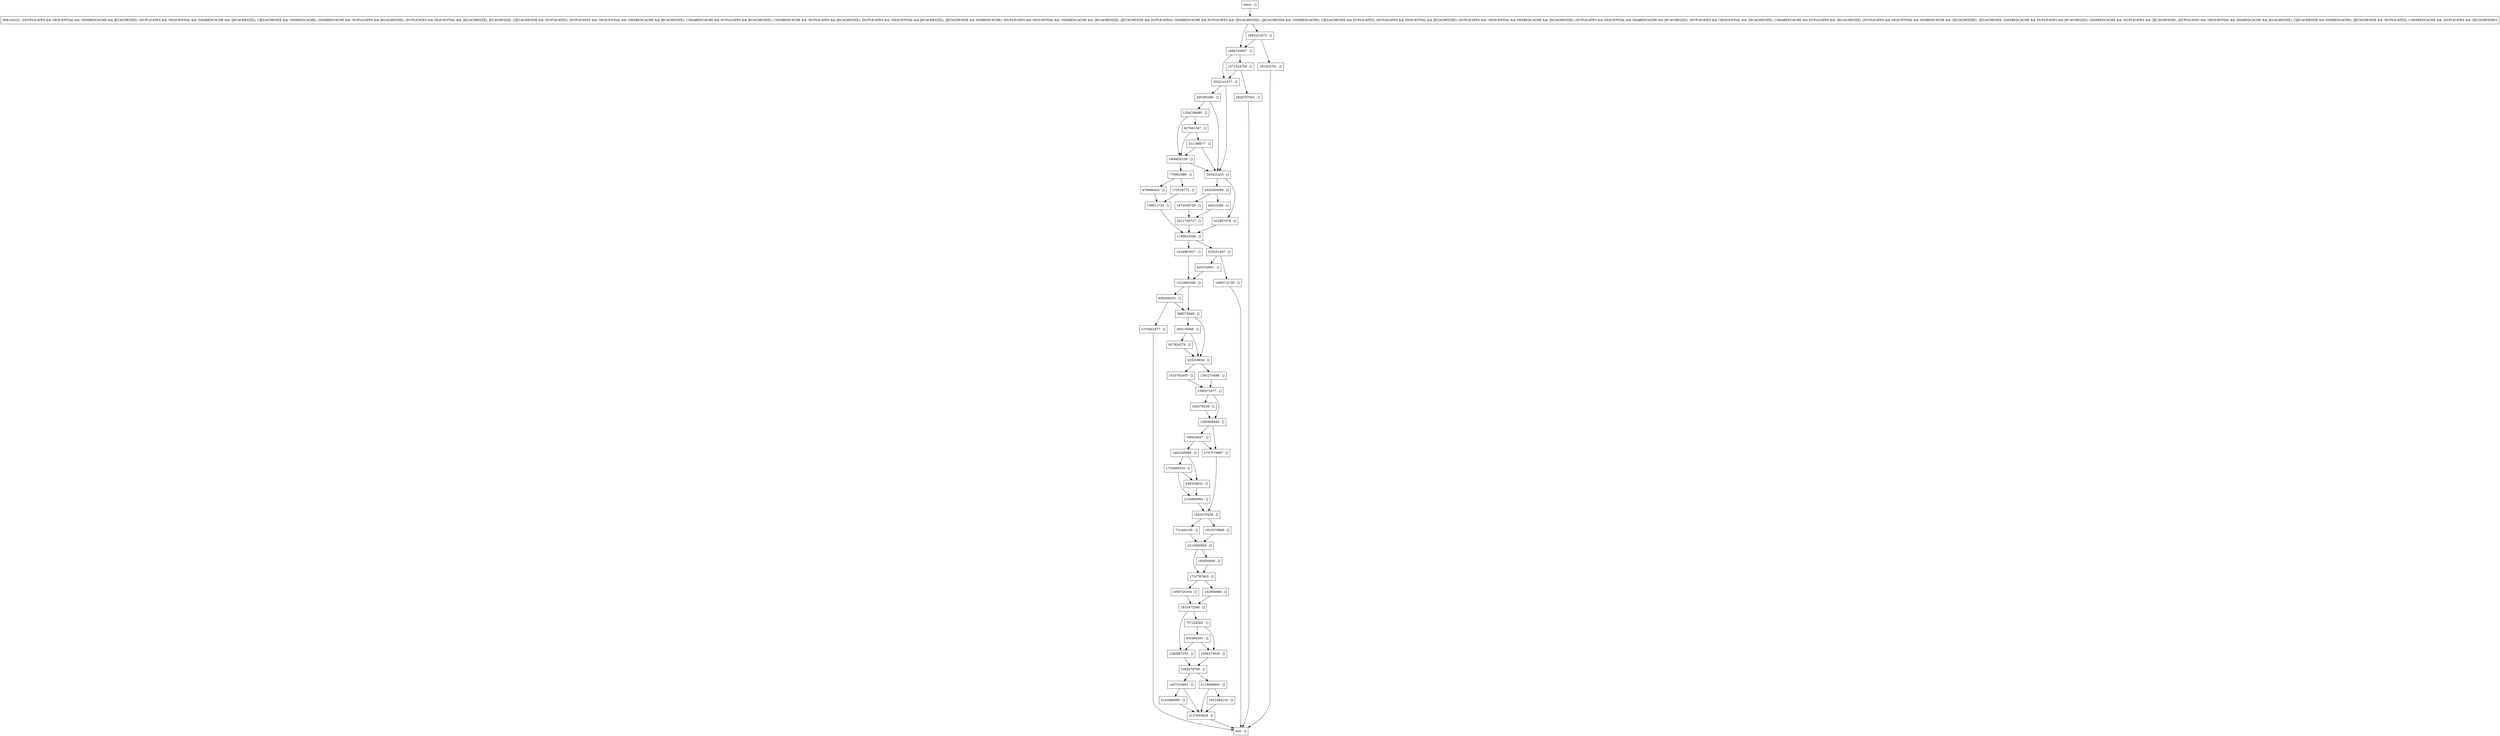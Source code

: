 digraph updateRecordInternal {
node [shape=record];
2020757261 [label="2020757261 - []"];
192050009 [label="192050009 - []"];
205385380 [label="205385380 - []"];
1972039750 [label="1972039750 - []"];
1371524704 [label="1371524704 - []"];
311188577 [label="311188577 - []"];
1580373577 [label="1580373577 - []"];
1921484219 [label="1921484219 - []"];
1524997827 [label="1524997827 - []"];
132958988 [label="132958988 - []"];
181024701 [label="181024701 - []"];
1312885366 [label="1312885366 - []"];
1819379888 [label="1819379888 - []"];
912807070 [label="912807070 - []"];
731445195 [label="731445195 - []"];
1733569333 [label="1733569333 - []"];
2113000828 [label="2113000828 - []"];
739011730 [label="739011730 - []"];
1686745857 [label="1686745857 - []"];
1282897252 [label="1282897252 - []"];
2127655628 [label="2127655628 - []"];
1391274488 [label="1391274488 - []"];
627981587 [label="627981587 - []"];
2032263609 [label="2032263609 - []"];
933494301 [label="933494301 - []"];
entry [label="entry - []"];
exit [label="exit - []"];
2114869903 [label="2114869903 - []"];
638329932 [label="638329932 - []"];
1731787603 [label="1731787603 - []"];
64023399 [label="64023399 - []"];
827824279 [label="827824279 - []"];
225208834 [label="225208834 - []"];
345279258 [label="345279258 - []"];
1950725304 [label="1950725304 - []"];
770951089 [label="770951089 - []"];
1815472594 [label="1815472594 - []"];
1395408440 [label="1395408440 - []"];
593422433 [label="593422433 - []"];
679686454 [label="679686454 - []"];
2011730727 [label="2011730727 - []"];
1270401977 [label="1270401977 - []"];
2022141677 [label="2022141677 - []"];
1437533601 [label="1437533601 - []"];
620332861 [label="620332861 - []"];
1190623590 [label="1190623590 - []"];
950306555 [label="950306555 - []"];
588275849 [label="588275849 - []"];
1082679768 [label="1082679768 - []"];
1462285969 [label="1462285969 - []"];
170518773 [label="170518773 - []"];
757228365 [label="757228365 - []"];
958154322 [label="958154322 - [(DUPLICATES && SEQUENTIAL && !SHAREDCACHE && JECACHESIZE), (DUPLICATES && !SEQUENTIAL && !SHAREDCACHE && !JECACHESIZE), (!JECACHESIZE && !SHAREDCACHE), (SHAREDCACHE && !DUPLICATES && JECACHESIZE), (DUPLICATES && SEQUENTIAL && !JECACHESIZE), JECACHESIZE, (!JECACHESIZE && !DUPLICATES), (DUPLICATES && !SEQUENTIAL && !SHAREDCACHE && JECACHESIZE), (!SHAREDCACHE && DUPLICATES && JECACHESIZE), (!SHAREDCACHE && !DUPLICATES && JECACHESIZE), (DUPLICATES && !SEQUENTIAL && JECACHESIZE), (JECACHESIZE && SHAREDCACHE), (DUPLICATES && SEQUENTIAL && !SHAREDCACHE && !JECACHESIZE), (JECACHESIZE && DUPLICATES), (SHAREDCACHE && DUPLICATES && !JECACHESIZE), (JECACHESIZE && !SHAREDCACHE), (!JECACHESIZE && DUPLICATES), (DUPLICATES && SEQUENTIAL && JECACHESIZE), (DUPLICATES && !SEQUENTIAL && SHAREDCACHE && !JECACHESIZE), (DUPLICATES && SEQUENTIAL && SHAREDCACHE && JECACHESIZE), (DUPLICATES && !SEQUENTIAL && !JECACHESIZE), (!SHAREDCACHE && DUPLICATES && !JECACHESIZE), (DUPLICATES && SEQUENTIAL && SHAREDCACHE && !JECACHESIZE), !JECACHESIZE, (SHAREDCACHE && DUPLICATES && JECACHESIZE), (SHAREDCACHE && !DUPLICATES && !JECACHESIZE), (DUPLICATES && !SEQUENTIAL && SHAREDCACHE && JECACHESIZE), (!JECACHESIZE && SHAREDCACHE), (JECACHESIZE && !DUPLICATES), (!SHAREDCACHE && !DUPLICATES && !JECACHESIZE)]"];
1707579887 [label="1707579887 - []"];
1693221675 [label="1693221675 - []"];
2102680095 [label="2102680095 - []"];
2136856963 [label="2136856963 - []"];
300135946 [label="300135946 - []"];
1956373029 [label="1956373029 - []"];
1906820159 [label="1906820159 - []"];
525251487 [label="525251487 - []"];
1334708680 [label="1334708680 - []"];
1809714728 [label="1809714728 - []"];
1842570439 [label="1842570439 - []"];
789430937 [label="789430937 - []"];
1010792455 [label="1010792455 - []"];
entry;
exit;
2020757261 -> exit;
192050009 -> 1731787603;
205385380 -> 593422433;
205385380 -> 1334708680;
1972039750 -> 2011730727;
1371524704 -> 2020757261;
1371524704 -> 2022141677;
311188577 -> 593422433;
311188577 -> 1906820159;
1580373577 -> 345279258;
1580373577 -> 1395408440;
1921484219 -> 2127655628;
1524997827 -> 1312885366;
132958988 -> 1815472594;
181024701 -> exit;
1312885366 -> 950306555;
1312885366 -> 588275849;
1819379888 -> 2113000828;
912807070 -> 1190623590;
731445195 -> 2113000828;
1733569333 -> 638329932;
1733569333 -> 2136856963;
2113000828 -> 192050009;
2113000828 -> 1731787603;
739011730 -> 1190623590;
1686745857 -> 2022141677;
1686745857 -> 1371524704;
1282897252 -> 1082679768;
2127655628 -> exit;
1391274488 -> 1580373577;
627981587 -> 1906820159;
627981587 -> 311188577;
2032263609 -> 64023399;
2032263609 -> 1972039750;
933494301 -> 1956373029;
933494301 -> 1282897252;
entry -> 958154322;
2114869903 -> 1921484219;
2114869903 -> 2127655628;
638329932 -> 2136856963;
1731787603 -> 1950725304;
1731787603 -> 132958988;
64023399 -> 2011730727;
827824279 -> 225208834;
225208834 -> 1391274488;
225208834 -> 1010792455;
345279258 -> 1395408440;
1950725304 -> 1815472594;
770951089 -> 679686454;
770951089 -> 170518773;
1815472594 -> 1282897252;
1815472594 -> 757228365;
1395408440 -> 1707579887;
1395408440 -> 789430937;
593422433 -> 2032263609;
593422433 -> 912807070;
679686454 -> 739011730;
2011730727 -> 1190623590;
1270401977 -> exit;
2022141677 -> 593422433;
2022141677 -> 205385380;
1437533601 -> 2127655628;
1437533601 -> 2102680095;
620332861 -> 1312885366;
1190623590 -> 1524997827;
1190623590 -> 525251487;
950306555 -> 1270401977;
950306555 -> 588275849;
588275849 -> 300135946;
588275849 -> 225208834;
1082679768 -> 2114869903;
1082679768 -> 1437533601;
1462285969 -> 1733569333;
1462285969 -> 638329932;
170518773 -> 739011730;
757228365 -> 933494301;
757228365 -> 1956373029;
958154322 -> 1686745857;
958154322 -> 1693221675;
1707579887 -> 1842570439;
1693221675 -> 1686745857;
1693221675 -> 181024701;
2102680095 -> 2127655628;
2136856963 -> 1842570439;
300135946 -> 827824279;
300135946 -> 225208834;
1956373029 -> 1082679768;
1906820159 -> 593422433;
1906820159 -> 770951089;
525251487 -> 620332861;
525251487 -> 1809714728;
1334708680 -> 1906820159;
1334708680 -> 627981587;
1809714728 -> exit;
1842570439 -> 1819379888;
1842570439 -> 731445195;
789430937 -> 1462285969;
789430937 -> 1707579887;
1010792455 -> 1580373577;
}
